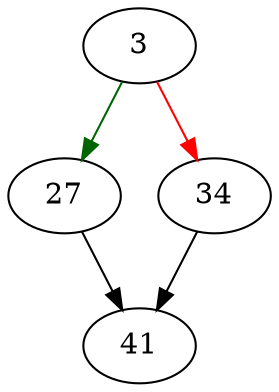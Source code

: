 strict digraph "analyzeTable" {
	// Node definitions.
	3 [entry=true];
	27;
	34;
	41;

	// Edge definitions.
	3 -> 27 [
		color=darkgreen
		cond=true
	];
	3 -> 34 [
		color=red
		cond=false
	];
	27 -> 41;
	34 -> 41;
}
